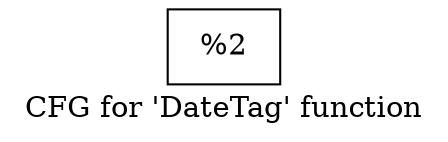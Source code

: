 digraph "CFG for 'DateTag' function" {
	label="CFG for 'DateTag' function";

	Node0x10b16c0 [shape=record,label="{%2}"];
}

